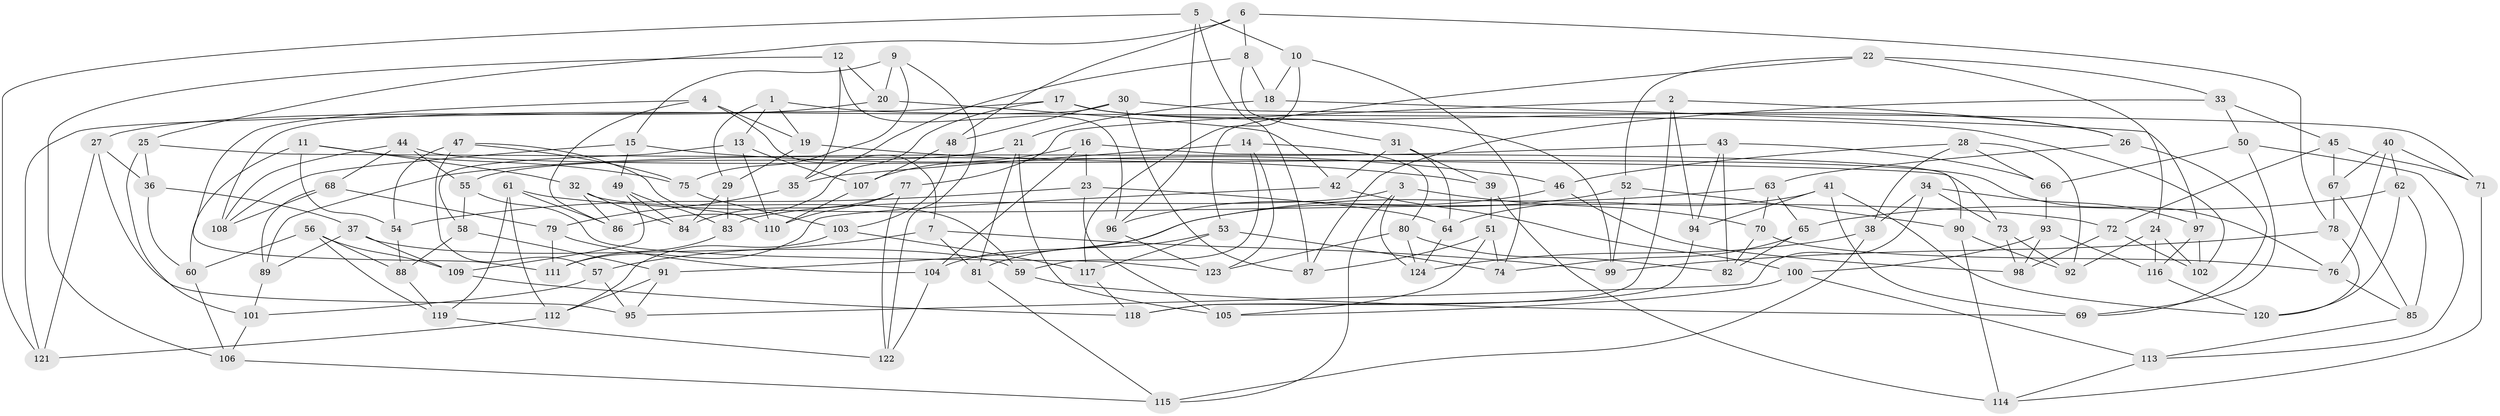 // Generated by graph-tools (version 1.1) at 2025/11/02/27/25 16:11:45]
// undirected, 124 vertices, 248 edges
graph export_dot {
graph [start="1"]
  node [color=gray90,style=filled];
  1;
  2;
  3;
  4;
  5;
  6;
  7;
  8;
  9;
  10;
  11;
  12;
  13;
  14;
  15;
  16;
  17;
  18;
  19;
  20;
  21;
  22;
  23;
  24;
  25;
  26;
  27;
  28;
  29;
  30;
  31;
  32;
  33;
  34;
  35;
  36;
  37;
  38;
  39;
  40;
  41;
  42;
  43;
  44;
  45;
  46;
  47;
  48;
  49;
  50;
  51;
  52;
  53;
  54;
  55;
  56;
  57;
  58;
  59;
  60;
  61;
  62;
  63;
  64;
  65;
  66;
  67;
  68;
  69;
  70;
  71;
  72;
  73;
  74;
  75;
  76;
  77;
  78;
  79;
  80;
  81;
  82;
  83;
  84;
  85;
  86;
  87;
  88;
  89;
  90;
  91;
  92;
  93;
  94;
  95;
  96;
  97;
  98;
  99;
  100;
  101;
  102;
  103;
  104;
  105;
  106;
  107;
  108;
  109;
  110;
  111;
  112;
  113;
  114;
  115;
  116;
  117;
  118;
  119;
  120;
  121;
  122;
  123;
  124;
  1 -- 13;
  1 -- 102;
  1 -- 19;
  1 -- 29;
  2 -- 94;
  2 -- 26;
  2 -- 118;
  2 -- 77;
  3 -- 83;
  3 -- 124;
  3 -- 115;
  3 -- 70;
  4 -- 19;
  4 -- 86;
  4 -- 111;
  4 -- 7;
  5 -- 87;
  5 -- 96;
  5 -- 10;
  5 -- 121;
  6 -- 8;
  6 -- 48;
  6 -- 25;
  6 -- 78;
  7 -- 99;
  7 -- 81;
  7 -- 57;
  8 -- 18;
  8 -- 35;
  8 -- 31;
  9 -- 15;
  9 -- 75;
  9 -- 122;
  9 -- 20;
  10 -- 18;
  10 -- 117;
  10 -- 74;
  11 -- 60;
  11 -- 75;
  11 -- 54;
  11 -- 32;
  12 -- 106;
  12 -- 96;
  12 -- 35;
  12 -- 20;
  13 -- 110;
  13 -- 58;
  13 -- 107;
  14 -- 59;
  14 -- 80;
  14 -- 123;
  14 -- 35;
  15 -- 46;
  15 -- 108;
  15 -- 49;
  16 -- 90;
  16 -- 23;
  16 -- 107;
  16 -- 104;
  17 -- 86;
  17 -- 121;
  17 -- 99;
  17 -- 26;
  18 -- 97;
  18 -- 21;
  19 -- 29;
  19 -- 39;
  20 -- 27;
  20 -- 42;
  21 -- 55;
  21 -- 81;
  21 -- 105;
  22 -- 53;
  22 -- 52;
  22 -- 24;
  22 -- 33;
  23 -- 64;
  23 -- 54;
  23 -- 105;
  24 -- 102;
  24 -- 116;
  24 -- 92;
  25 -- 36;
  25 -- 73;
  25 -- 101;
  26 -- 63;
  26 -- 69;
  27 -- 36;
  27 -- 95;
  27 -- 121;
  28 -- 66;
  28 -- 92;
  28 -- 38;
  28 -- 46;
  29 -- 84;
  29 -- 83;
  30 -- 108;
  30 -- 87;
  30 -- 48;
  30 -- 71;
  31 -- 42;
  31 -- 39;
  31 -- 64;
  32 -- 59;
  32 -- 84;
  32 -- 86;
  33 -- 50;
  33 -- 45;
  33 -- 87;
  34 -- 97;
  34 -- 38;
  34 -- 95;
  34 -- 73;
  35 -- 79;
  36 -- 37;
  36 -- 60;
  37 -- 109;
  37 -- 59;
  37 -- 89;
  38 -- 115;
  38 -- 124;
  39 -- 51;
  39 -- 114;
  40 -- 62;
  40 -- 76;
  40 -- 71;
  40 -- 67;
  41 -- 64;
  41 -- 94;
  41 -- 120;
  41 -- 69;
  42 -- 111;
  42 -- 100;
  43 -- 66;
  43 -- 89;
  43 -- 94;
  43 -- 82;
  44 -- 68;
  44 -- 55;
  44 -- 108;
  44 -- 76;
  45 -- 71;
  45 -- 72;
  45 -- 67;
  46 -- 96;
  46 -- 98;
  47 -- 54;
  47 -- 110;
  47 -- 57;
  47 -- 75;
  48 -- 103;
  48 -- 107;
  49 -- 109;
  49 -- 83;
  49 -- 84;
  50 -- 113;
  50 -- 66;
  50 -- 69;
  51 -- 87;
  51 -- 74;
  51 -- 105;
  52 -- 104;
  52 -- 90;
  52 -- 99;
  53 -- 117;
  53 -- 74;
  53 -- 81;
  54 -- 88;
  55 -- 123;
  55 -- 58;
  56 -- 88;
  56 -- 109;
  56 -- 119;
  56 -- 60;
  57 -- 95;
  57 -- 101;
  58 -- 91;
  58 -- 88;
  59 -- 69;
  60 -- 106;
  61 -- 72;
  61 -- 86;
  61 -- 112;
  61 -- 119;
  62 -- 65;
  62 -- 85;
  62 -- 120;
  63 -- 65;
  63 -- 91;
  63 -- 70;
  64 -- 124;
  65 -- 82;
  65 -- 74;
  66 -- 93;
  67 -- 78;
  67 -- 85;
  68 -- 79;
  68 -- 89;
  68 -- 108;
  70 -- 82;
  70 -- 76;
  71 -- 114;
  72 -- 98;
  72 -- 102;
  73 -- 92;
  73 -- 98;
  75 -- 103;
  76 -- 85;
  77 -- 110;
  77 -- 122;
  77 -- 84;
  78 -- 120;
  78 -- 99;
  79 -- 111;
  79 -- 104;
  80 -- 124;
  80 -- 123;
  80 -- 82;
  81 -- 115;
  83 -- 111;
  85 -- 113;
  88 -- 119;
  89 -- 101;
  90 -- 114;
  90 -- 92;
  91 -- 112;
  91 -- 95;
  93 -- 116;
  93 -- 100;
  93 -- 98;
  94 -- 118;
  96 -- 123;
  97 -- 102;
  97 -- 116;
  100 -- 105;
  100 -- 113;
  101 -- 106;
  103 -- 117;
  103 -- 112;
  104 -- 122;
  106 -- 115;
  107 -- 110;
  109 -- 118;
  112 -- 121;
  113 -- 114;
  116 -- 120;
  117 -- 118;
  119 -- 122;
}

